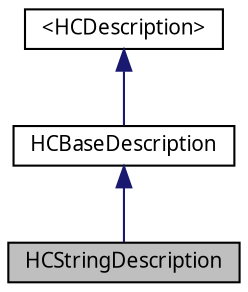 digraph G
{
  bgcolor="transparent";
  edge [fontname="FreeSans.ttf",fontsize="10",labelfontname="FreeSans.ttf",labelfontsize="10"];
  node [fontname="FreeSans.ttf",fontsize="10",shape=record];
  Node1 [label="HCStringDescription",height=0.2,width=0.4,color="black", fillcolor="grey75", style="filled" fontcolor="black"];
  Node2 -> Node1 [dir="back",color="midnightblue",fontsize="10",style="solid",fontname="FreeSans.ttf"];
  Node2 [label="HCBaseDescription",height=0.2,width=0.4,color="black",URL="$interface_h_c_base_description.html",tooltip="Base class for all HCDescription implementations."];
  Node3 -> Node2 [dir="back",color="midnightblue",fontsize="10",style="solid",fontname="FreeSans.ttf"];
  Node3 [label="\<HCDescription\>",height=0.2,width=0.4,color="black",URL="$protocol_h_c_description-p.html",tooltip="A description of an HCMatcher."];
}
